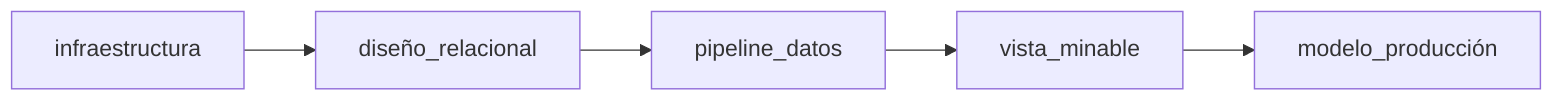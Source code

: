 graph LR;
    infraestructura-->diseño_relacional;
    diseño_relacional-->pipeline_datos;
    pipeline_datos-->vista_minable;
    vista_minable-->modelo_producción;